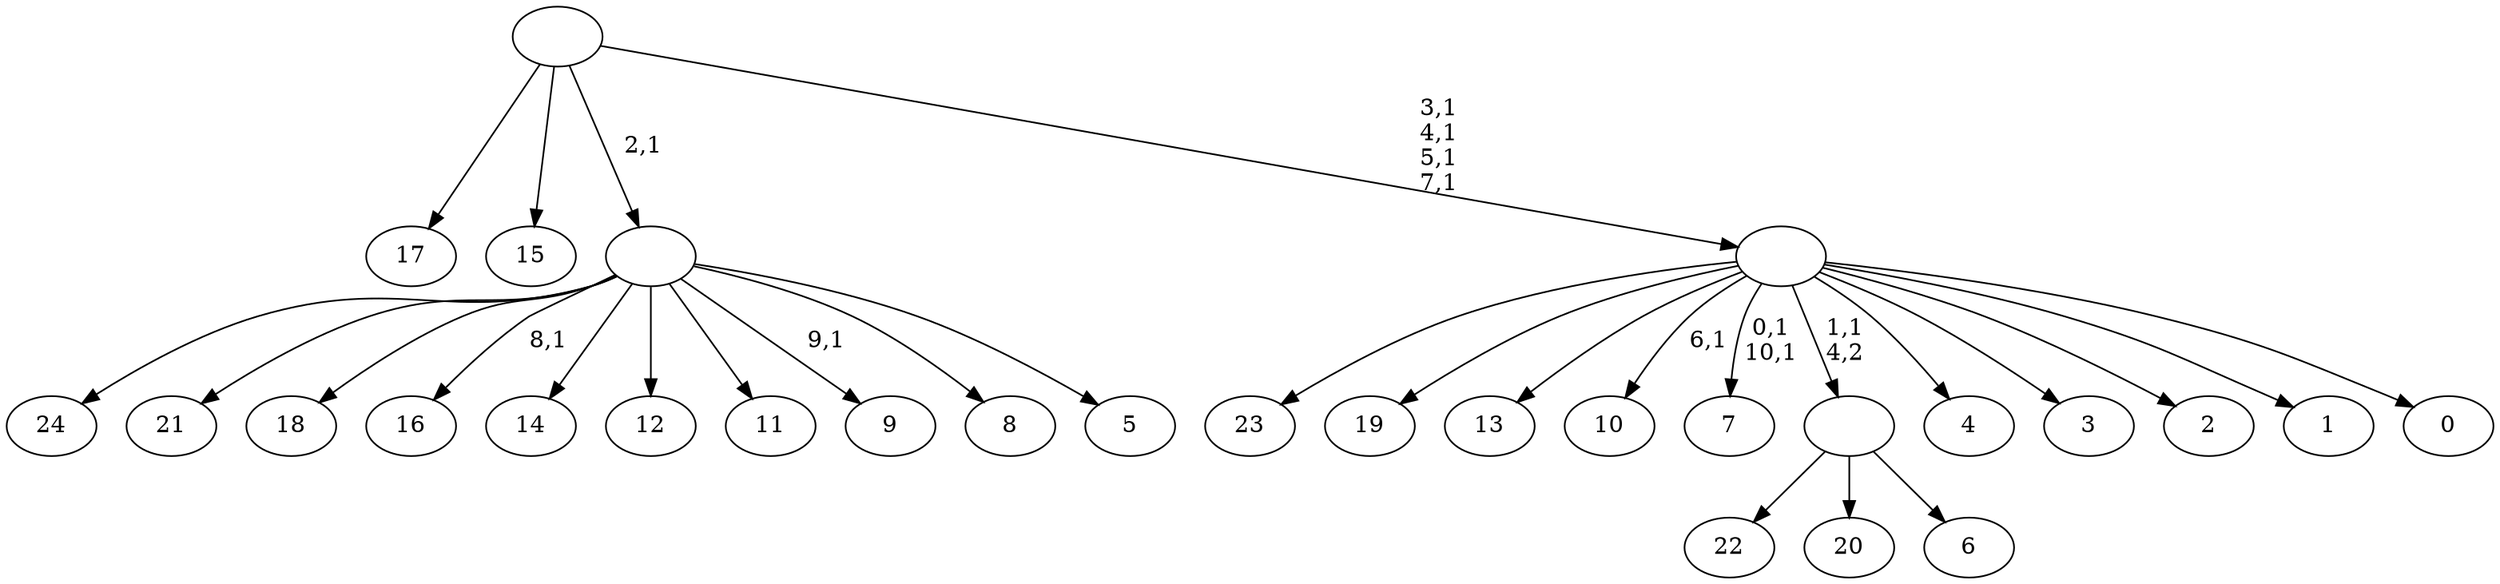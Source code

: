 digraph T {
	36 [label="24"]
	35 [label="23"]
	34 [label="22"]
	33 [label="21"]
	32 [label="20"]
	31 [label="19"]
	30 [label="18"]
	29 [label="17"]
	28 [label="16"]
	26 [label="15"]
	25 [label="14"]
	24 [label="13"]
	23 [label="12"]
	22 [label="11"]
	21 [label="10"]
	19 [label="9"]
	17 [label="8"]
	16 [label="7"]
	13 [label="6"]
	12 [label=""]
	11 [label="5"]
	10 [label=""]
	9 [label="4"]
	8 [label="3"]
	7 [label="2"]
	6 [label="1"]
	5 [label="0"]
	4 [label=""]
	0 [label=""]
	12 -> 34 [label=""]
	12 -> 32 [label=""]
	12 -> 13 [label=""]
	10 -> 19 [label="9,1"]
	10 -> 28 [label="8,1"]
	10 -> 36 [label=""]
	10 -> 33 [label=""]
	10 -> 30 [label=""]
	10 -> 25 [label=""]
	10 -> 23 [label=""]
	10 -> 22 [label=""]
	10 -> 17 [label=""]
	10 -> 11 [label=""]
	4 -> 16 [label="0,1\n10,1"]
	4 -> 21 [label="6,1"]
	4 -> 35 [label=""]
	4 -> 31 [label=""]
	4 -> 24 [label=""]
	4 -> 12 [label="1,1\n4,2"]
	4 -> 9 [label=""]
	4 -> 8 [label=""]
	4 -> 7 [label=""]
	4 -> 6 [label=""]
	4 -> 5 [label=""]
	0 -> 4 [label="3,1\n4,1\n5,1\n7,1"]
	0 -> 29 [label=""]
	0 -> 26 [label=""]
	0 -> 10 [label="2,1"]
}
